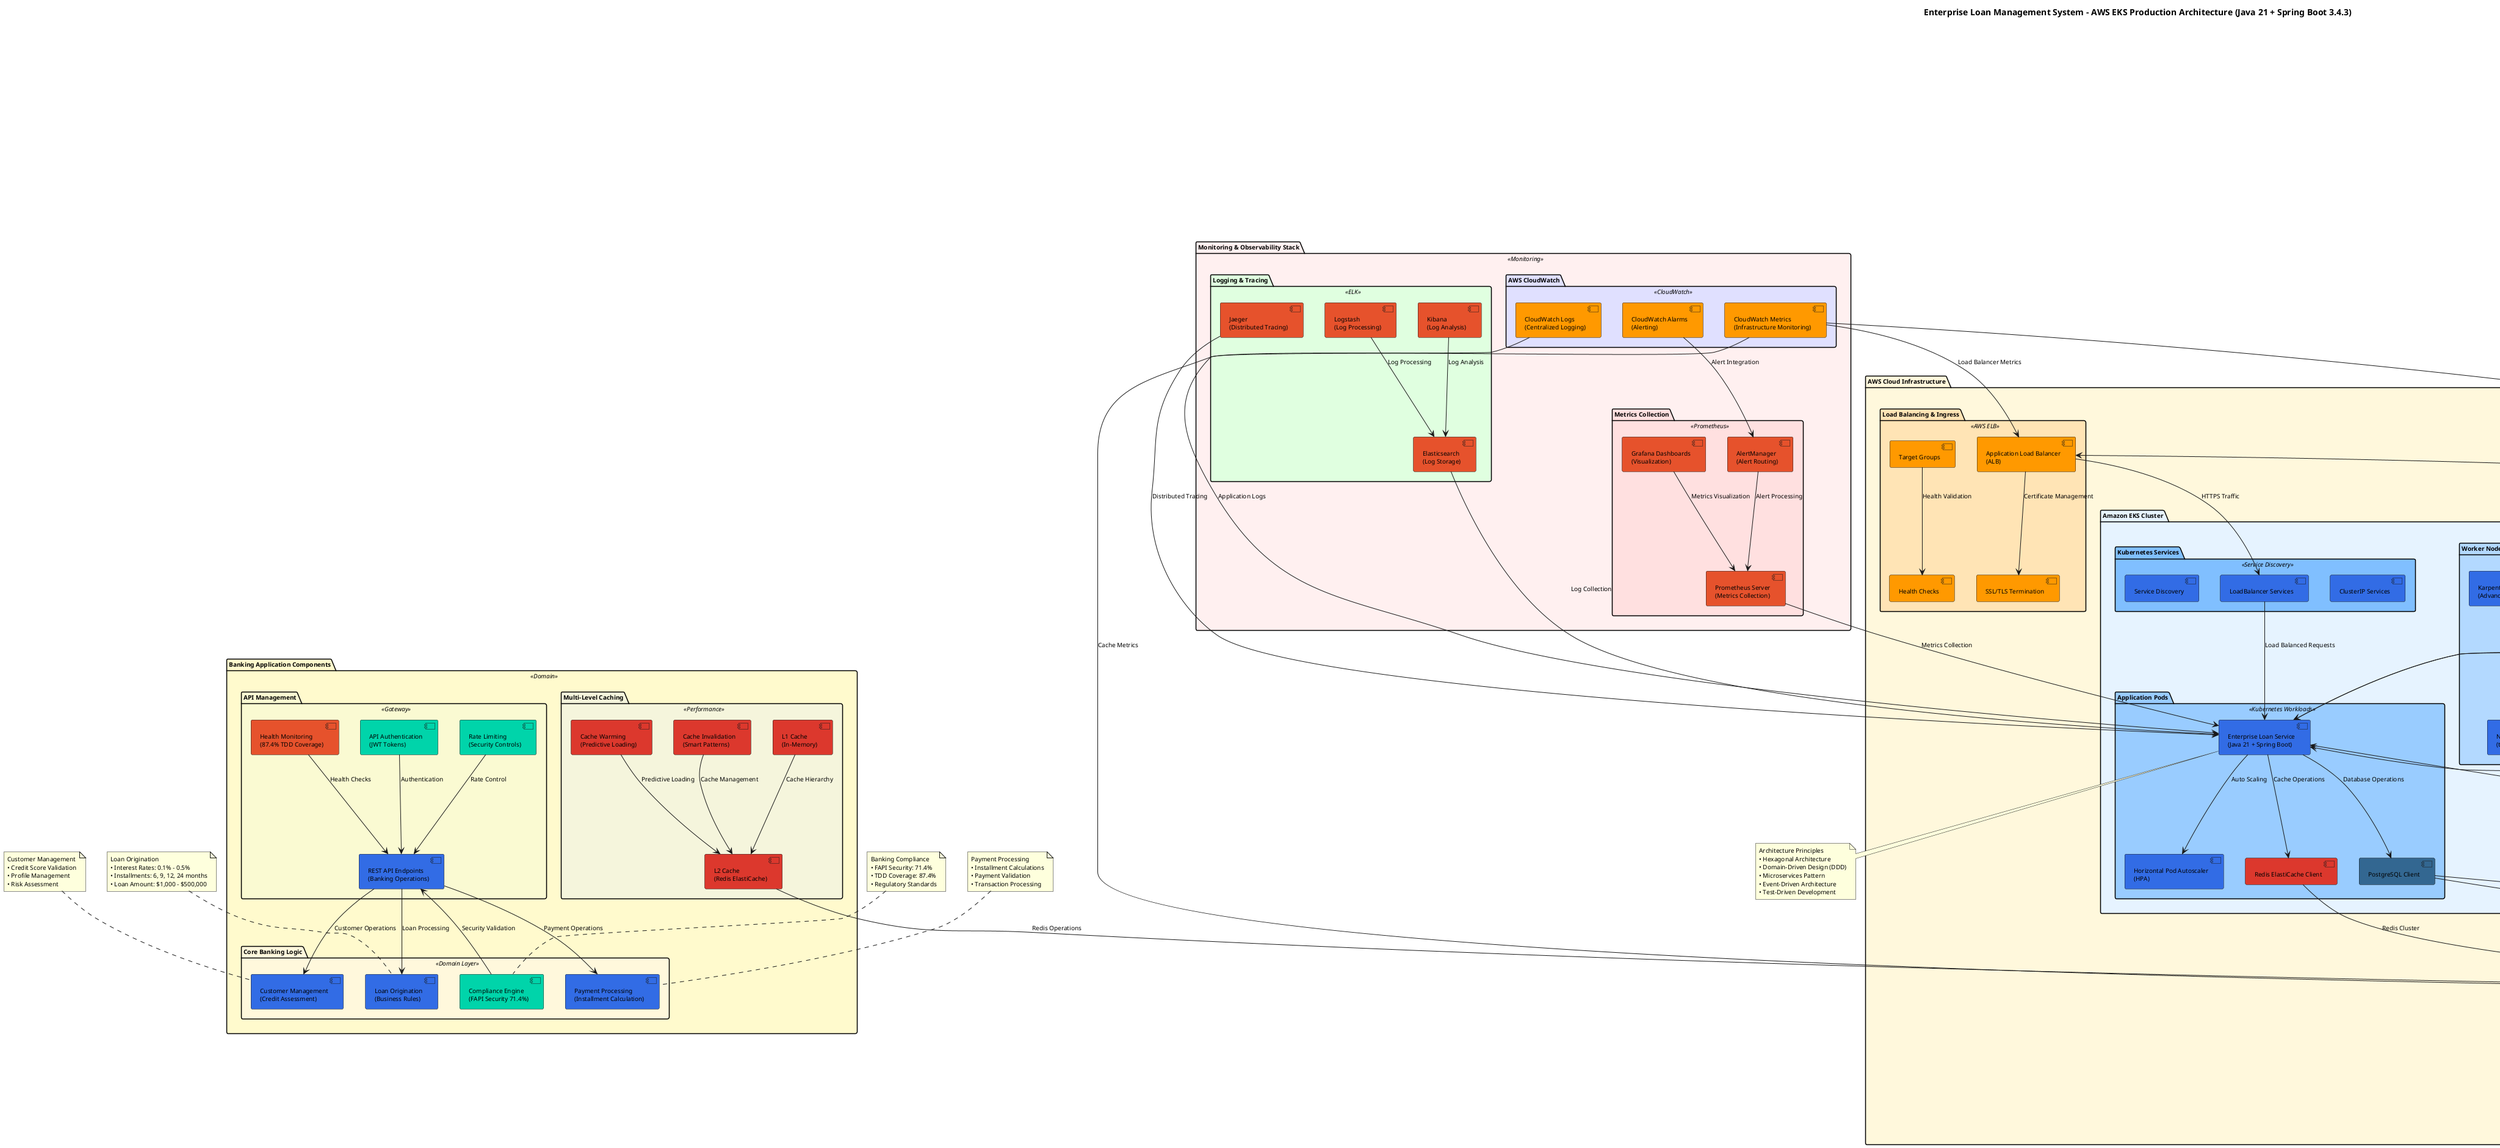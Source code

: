 @startuml AWS EKS Enterprise Loan Management System Architecture (Java 21)

!define AWS_COLOR #FF9900
!define KUBERNETES_COLOR #326CE5
!define REDIS_COLOR #DC382D
!define POSTGRES_COLOR #336791
!define MONITORING_COLOR #E6522C
!define SECURITY_COLOR #00D4AA

skinparam backgroundColor #FFFFFF
skinparam defaultFontName Arial
skinparam defaultFontSize 10

title Enterprise Loan Management System - AWS EKS Production Architecture (Java 21 + Spring Boot 3.4.3)

!define TITLE_SIZE 14
!define HEADER_SIZE 12
!define CONTENT_SIZE 10

' AWS Cloud Infrastructure
package "AWS Cloud Infrastructure" <<AWS>> #FFF8DC {
    
    ' Load Balancer Layer
    package "Load Balancing & Ingress" <<AWS ELB>> #FFE4B5 {
        component [Application Load Balancer\n(ALB)] as ALB AWS_COLOR
        component [Target Groups] as TargetGroups AWS_COLOR
        component [SSL/TLS Termination] as SSL AWS_COLOR
        component [Health Checks] as HealthChecks AWS_COLOR
    }
    
    ' EKS Cluster
    package "Amazon EKS Cluster" <<Kubernetes>> #E6F3FF {
        
        ' Control Plane
        package "EKS Control Plane" <<Managed>> #CCE5FF {
            component [Kubernetes API Server] as APIServer KUBERNETES_COLOR
            component [etcd] as ETCD KUBERNETES_COLOR
            component [Controller Manager] as ControllerManager KUBERNETES_COLOR
            component [Scheduler] as Scheduler KUBERNETES_COLOR
        }
        
        ' Worker Nodes
        package "Worker Nodes (Auto Scaling)" <<EC2>> #B3D9FF {
            component [Node Group 1\n(t3.medium - Java 21)] as NodeGroup1 KUBERNETES_COLOR
            component [Node Group 2\n(t3.large - Java 21)] as NodeGroup2 KUBERNETES_COLOR
            component [Node Group 3\n(c5.xlarge - AI/ML)] as NodeGroup3 KUBERNETES_COLOR
            component [Cluster Autoscaler] as ClusterAutoscaler KUBERNETES_COLOR
            component [Karpenter\n(Advanced Scaling)] as Karpenter KUBERNETES_COLOR
        }
        
        ' Application Pods
        package "Application Pods" <<Kubernetes Workloads>> #99CCFF {
            component [Enterprise Loan Service\n(Java 21 + Spring Boot)] as LoanService KUBERNETES_COLOR
            component [Horizontal Pod Autoscaler\n(HPA)] as HPA KUBERNETES_COLOR
            component [Redis ElastiCache Client] as RedisClient REDIS_COLOR
            component [PostgreSQL Client] as PostgresClient POSTGRES_COLOR
        }
        
        ' Kubernetes Services
        package "Kubernetes Services" <<Service Discovery>> #80BFFF {
            component [ClusterIP Services] as ClusterIP KUBERNETES_COLOR
            component [LoadBalancer Services] as LoadBalancer KUBERNETES_COLOR
            component [Service Discovery] as ServiceDiscovery KUBERNETES_COLOR
        }
    }
    
    ' AWS Managed Services
    package "AWS Managed Services" <<Managed>> #F0F8FF {
        
        ' Database Services
        package "Database Layer" <<RDS>> #E6F2FF {
            database [Amazon RDS PostgreSQL\n(Multi-AZ)\nProduction Database] as RDS POSTGRES_COLOR
            database [RDS Read Replicas\n(Performance Scaling)] as ReadReplicas POSTGRES_COLOR
            component [Automated Backups\n(Point-in-time Recovery)] as Backups POSTGRES_COLOR
        }
        
        ' Cache Layer
        package "Cache Layer" <<ElastiCache>> #FFE6E6 {
            component [Redis ElastiCache Cluster\n(6.1GB Memory Pool)] as ElastiCache REDIS_COLOR
            component [Multi-AZ Replication\n(High Availability)] as RedisHA REDIS_COLOR
            component [Cache Performance\n(2.5ms Response Time)] as CachePerf REDIS_COLOR
        }
        
        ' Message Queue
        package "Message Streaming" <<MSK>> #E6FFE6 {
            queue [Amazon MSK\n(Managed Kafka)] as MSK AWS_COLOR
            component [Kafka Topics\n(Loan, Payment, Audit)] as KafkaTopics AWS_COLOR
            component [Stream Processing] as StreamProcessing AWS_COLOR
        }
        
        ' Security Services
        package "Security & Identity" <<IAM>> #FFE6CC {
            component [IAM Roles\n(Service Accounts)] as IAM SECURITY_COLOR
            component [AWS Secrets Manager\n(API Keys & Credentials)] as SecretsManager SECURITY_COLOR
            component [Security Groups\n(Network ACLs)] as SecurityGroups SECURITY_COLOR
        }
    }
}

' Monitoring and Observability
package "Monitoring & Observability Stack" <<Monitoring>> #FFF0F0 {
    
    ' Prometheus Stack
    package "Metrics Collection" <<Prometheus>> #FFE0E0 {
        component [Prometheus Server\n(Metrics Collection)] as Prometheus MONITORING_COLOR
        component [Grafana Dashboards\n(Visualization)] as Grafana MONITORING_COLOR
        component [AlertManager\n(Alert Routing)] as AlertManager MONITORING_COLOR
    }
    
    ' Logging Stack
    package "Logging & Tracing" <<ELK>> #E0FFE0 {
        component [Elasticsearch\n(Log Storage)] as Elasticsearch MONITORING_COLOR
        component [Logstash\n(Log Processing)] as Logstash MONITORING_COLOR
        component [Kibana\n(Log Analysis)] as Kibana MONITORING_COLOR
        component [Jaeger\n(Distributed Tracing)] as Jaeger MONITORING_COLOR
    }
    
    ' AWS Native Monitoring
    package "AWS CloudWatch" <<CloudWatch>> #E0E0FF {
        component [CloudWatch Metrics\n(Infrastructure Monitoring)] as CloudWatchMetrics AWS_COLOR
        component [CloudWatch Logs\n(Centralized Logging)] as CloudWatchLogs AWS_COLOR
        component [CloudWatch Alarms\n(Alerting)] as CloudWatchAlarms AWS_COLOR
    }
}

' CI/CD Pipeline
package "CI/CD & GitOps" <<DevOps>> #F0FFF0 {
    
    ' Source Control & CI
    package "Continuous Integration" <<GitHub Actions>> #E6FFE6 {
        component [GitHub Repository\n(Source Code)] as GitHub SECURITY_COLOR
        component [GitHub Actions\n(CI Pipeline)] as GitHubActions SECURITY_COLOR
        component [Docker Registry\n(Container Images)] as DockerRegistry SECURITY_COLOR
        component [Security Scanning\n(Vulnerability Assessment)] as SecurityScanning SECURITY_COLOR
    }
    
    ' GitOps Deployment
    package "Continuous Deployment" <<ArgoCD>> #CCFFCC {
        component [ArgoCD\n(GitOps Controller)] as ArgoCD KUBERNETES_COLOR
        component [Helm Charts\n(Application Packaging)] as HelmCharts KUBERNETES_COLOR
        component [Configuration Management\n(Environment Variables)] as ConfigManagement KUBERNETES_COLOR
        component [Rollback Management\n(Blue-Green Deployment)] as RollbackManagement KUBERNETES_COLOR
    }
}

' Banking Application Layer
package "Banking Application Components" <<Domain>> #FFFACD {
    
    ' Core Banking Services
    package "Core Banking Logic" <<Domain Layer>> #FFF8DC {
        component [Customer Management\n(Credit Assessment)] as CustomerMgmt KUBERNETES_COLOR
        component [Loan Origination\n(Business Rules)] as LoanOrigination KUBERNETES_COLOR
        component [Payment Processing\n(Installment Calculation)] as PaymentProcessing KUBERNETES_COLOR
        component [Compliance Engine\n(FAPI Security 71.4%)] as ComplianceEngine SECURITY_COLOR
    }
    
    ' Caching Strategy
    package "Multi-Level Caching" <<Performance>> #F5F5DC {
        component [L1 Cache\n(In-Memory)] as L1Cache REDIS_COLOR
        component [L2 Cache\n(Redis ElastiCache)] as L2Cache REDIS_COLOR
        component [Cache Invalidation\n(Smart Patterns)] as CacheInvalidation REDIS_COLOR
        component [Cache Warming\n(Predictive Loading)] as CacheWarming REDIS_COLOR
    }
    
    ' API Gateway
    package "API Management" <<Gateway>> #FAFAD2 {
        component [REST API Endpoints\n(Banking Operations)] as RestAPI KUBERNETES_COLOR
        component [Rate Limiting\n(Security Controls)] as RateLimiting SECURITY_COLOR
        component [API Authentication\n(JWT Tokens)] as APIAuth SECURITY_COLOR
        component [Health Monitoring\n(87.4% TDD Coverage)] as HealthMonitoring MONITORING_COLOR
    }
}

' Network Flow and Connections
ALB --> LoadBalancer : HTTPS Traffic
ALB --> SSL : Certificate Management
LoadBalancer --> LoanService : Load Balanced Requests
TargetGroups --> HealthChecks : Health Validation

' EKS Cluster Internal
APIServer --> Scheduler : Pod Scheduling
APIServer --> ControllerManager : Resource Management
APIServer --> ETCD : State Storage
LoanService --> HPA : Auto Scaling
ClusterAutoscaler --> NodeGroup1 : Node Scaling
ClusterAutoscaler --> NodeGroup2 : Node Scaling

' Application Connections
LoanService --> RedisClient : Cache Operations
LoanService --> PostgresClient : Database Operations
RedisClient --> ElastiCache : Redis Cluster
PostgresClient --> RDS : Primary Database
PostgresClient --> ReadReplicas : Read Operations

' Managed Services Integration
RDS --> Backups : Automated Backups
ElastiCache --> RedisHA : Multi-AZ Replication
ElastiCache --> CachePerf : Performance Monitoring
MSK --> KafkaTopics : Event Streaming
MSK --> StreamProcessing : Message Processing

' Security Integration
IAM --> LoanService : Service Account Roles
SecretsManager --> LoanService : API Key Management
SecurityGroups --> ALB : Network Security
SecurityGroups --> RDS : Database Security
SecurityGroups --> ElastiCache : Cache Security

' Monitoring Connections
Prometheus --> LoanService : Metrics Collection
Grafana --> Prometheus : Metrics Visualization
AlertManager --> Prometheus : Alert Processing
Elasticsearch --> LoanService : Log Collection
Logstash --> Elasticsearch : Log Processing
Kibana --> Elasticsearch : Log Analysis
Jaeger --> LoanService : Distributed Tracing

' CloudWatch Integration
CloudWatchMetrics --> ALB : Load Balancer Metrics
CloudWatchMetrics --> RDS : Database Metrics
CloudWatchMetrics --> ElastiCache : Cache Metrics
CloudWatchLogs --> LoanService : Application Logs
CloudWatchAlarms --> AlertManager : Alert Integration

' CI/CD Flow
GitHub --> GitHubActions : Code Push
GitHubActions --> SecurityScanning : Security Validation
GitHubActions --> DockerRegistry : Image Build
DockerRegistry --> ArgoCD : Image Deployment
ArgoCD --> HelmCharts : Application Packaging
HelmCharts --> LoanService : Application Deployment
ConfigManagement --> LoanService : Environment Configuration
RollbackManagement --> ArgoCD : Deployment Management

' Banking Application Flow
RestAPI --> CustomerMgmt : Customer Operations
RestAPI --> LoanOrigination : Loan Processing
RestAPI --> PaymentProcessing : Payment Operations
ComplianceEngine --> RestAPI : Security Validation
APIAuth --> RestAPI : Authentication
RateLimiting --> RestAPI : Rate Control
HealthMonitoring --> RestAPI : Health Checks

' Caching Flow
L1Cache --> L2Cache : Cache Hierarchy
L2Cache --> ElastiCache : Redis Operations
CacheInvalidation --> L2Cache : Cache Management
CacheWarming --> L2Cache : Predictive Loading

' Banking Business Rules
note top of CustomerMgmt : Customer Management\n• Credit Score Validation\n• Profile Management\n• Risk Assessment

note top of LoanOrigination : Loan Origination\n• Interest Rates: 0.1% - 0.5%\n• Installments: 6, 9, 12, 24 months\n• Loan Amount: $1,000 - $500,000

note top of PaymentProcessing : Payment Processing\n• Installment Calculations\n• Payment Validation\n• Transaction Processing

note top of ComplianceEngine : Banking Compliance\n• FAPI Security: 71.4%\n• TDD Coverage: 87.4%\n• Regulatory Standards

' Performance Metrics
note top of ElastiCache : Redis ElastiCache Performance\n• 100% Cache Hit Ratio\n• 2.5ms Response Time\n• 6.1GB Memory Pool\n• Multi-AZ High Availability

note top of RDS : PostgreSQL Performance\n• Multi-AZ Deployment\n• Automated Backups\n• Read Replicas\n• Point-in-time Recovery

' Architecture Principles
note bottom of LoanService : Architecture Principles\n• Hexagonal Architecture\n• Domain-Driven Design (DDD)\n• Microservices Pattern\n• Event-Driven Architecture\n• Test-Driven Development

@enduml
